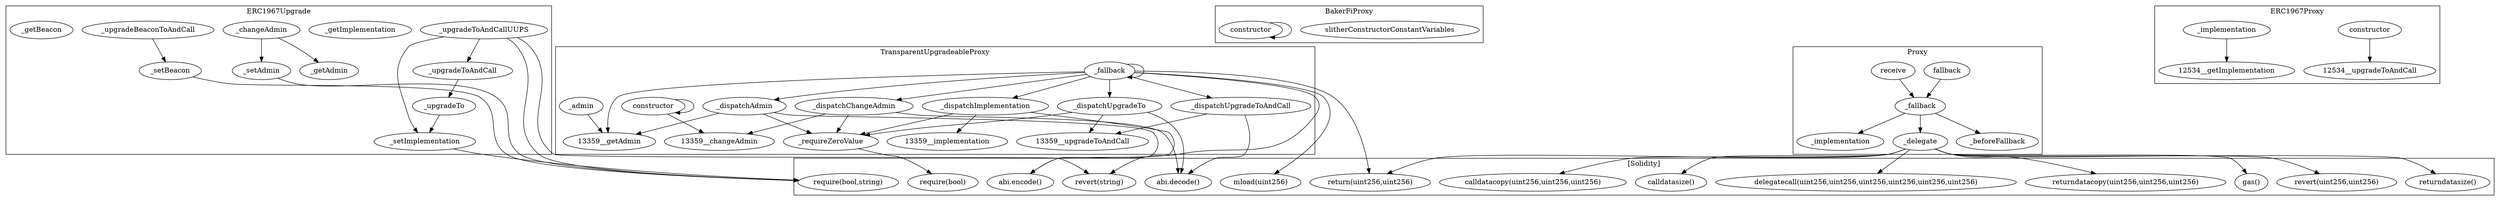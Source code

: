 strict digraph {
subgraph cluster_12838_ERC1967Upgrade {
label = "ERC1967Upgrade"
"12838__upgradeToAndCallUUPS" [label="_upgradeToAndCallUUPS"]
"12838__getAdmin" [label="_getAdmin"]
"12838__setBeacon" [label="_setBeacon"]
"12838__setImplementation" [label="_setImplementation"]
"12838__setAdmin" [label="_setAdmin"]
"12838__upgradeToAndCall" [label="_upgradeToAndCall"]
"12838__getImplementation" [label="_getImplementation"]
"12838__upgradeBeaconToAndCall" [label="_upgradeBeaconToAndCall"]
"12838__changeAdmin" [label="_changeAdmin"]
"12838__upgradeTo" [label="_upgradeTo"]
"12838__getBeacon" [label="_getBeacon"]
"12838__upgradeToAndCall" -> "12838__upgradeTo"
"12838__upgradeToAndCallUUPS" -> "12838__setImplementation"
"12838__changeAdmin" -> "12838__getAdmin"
"12838__upgradeBeaconToAndCall" -> "12838__setBeacon"
"12838__upgradeTo" -> "12838__setImplementation"
"12838__upgradeToAndCallUUPS" -> "12838__upgradeToAndCall"
"12838__changeAdmin" -> "12838__setAdmin"
}subgraph cluster_45932_BakerFiProxy {
label = "BakerFiProxy"
"45932_slitherConstructorConstantVariables" [label="slitherConstructorConstantVariables"]
"45932_constructor" [label="constructor"]
"45932_constructor" -> "45932_constructor"
}subgraph cluster_13359_TransparentUpgradeableProxy {
label = "TransparentUpgradeableProxy"
"13359__admin" [label="_admin"]
"13359__fallback" [label="_fallback"]
"13359__dispatchUpgradeTo" [label="_dispatchUpgradeTo"]
"13359__requireZeroValue" [label="_requireZeroValue"]
"13359__dispatchChangeAdmin" [label="_dispatchChangeAdmin"]
"13359__dispatchUpgradeToAndCall" [label="_dispatchUpgradeToAndCall"]
"13359__dispatchAdmin" [label="_dispatchAdmin"]
"13359__dispatchImplementation" [label="_dispatchImplementation"]
"13359_constructor" [label="constructor"]
"13359__dispatchUpgradeTo" -> "13359__upgradeToAndCall"
"13359__fallback" -> "13359__getAdmin"
"13359__fallback" -> "13359__dispatchUpgradeTo"
"13359__dispatchChangeAdmin" -> "13359__changeAdmin"
"13359__fallback" -> "13359__dispatchUpgradeToAndCall"
"13359__admin" -> "13359__getAdmin"
"13359__dispatchImplementation" -> "13359__implementation"
"13359__fallback" -> "13359__fallback"
"13359__dispatchAdmin" -> "13359__requireZeroValue"
"13359__dispatchChangeAdmin" -> "13359__requireZeroValue"
"13359__dispatchImplementation" -> "13359__requireZeroValue"
"13359__fallback" -> "13359__dispatchImplementation"
"13359_constructor" -> "13359__changeAdmin"
"13359__fallback" -> "13359__dispatchChangeAdmin"
"13359__dispatchAdmin" -> "13359__getAdmin"
"13359__fallback" -> "13359__dispatchAdmin"
"13359_constructor" -> "13359_constructor"
"13359__dispatchUpgradeToAndCall" -> "13359__upgradeToAndCall"
"13359__dispatchUpgradeTo" -> "13359__requireZeroValue"
}subgraph cluster_12534_ERC1967Proxy {
label = "ERC1967Proxy"
"12534_constructor" [label="constructor"]
"12534__implementation" [label="_implementation"]
"12534_constructor" -> "12534__upgradeToAndCall"
"12534__implementation" -> "12534__getImplementation"
}subgraph cluster_12890_Proxy {
label = "Proxy"
"12890_fallback" [label="fallback"]
"12890__fallback" [label="_fallback"]
"12890_receive" [label="receive"]
"12890__implementation" [label="_implementation"]
"12890__delegate" [label="_delegate"]
"12890__beforeFallback" [label="_beforeFallback"]
"12890__fallback" -> "12890__beforeFallback"
"12890__fallback" -> "12890__implementation"
"12890_receive" -> "12890__fallback"
"12890_fallback" -> "12890__fallback"
"12890__fallback" -> "12890__delegate"
}subgraph cluster_solidity {
label = "[Solidity]"
"returndatasize()" 
"revert(uint256,uint256)" 
"abi.encode()" 
"gas()" 
"returndatacopy(uint256,uint256,uint256)" 
"revert(string)" 
"require(bool)" 
"require(bool,string)" 
"return(uint256,uint256)" 
"delegatecall(uint256,uint256,uint256,uint256,uint256,uint256)" 
"abi.decode()" 
"calldatasize()" 
"mload(uint256)" 
"calldatacopy(uint256,uint256,uint256)" 
"12890__delegate" -> "returndatasize()"
"12838__setBeacon" -> "require(bool,string)"
"12838__upgradeToAndCallUUPS" -> "revert(string)"
"12890__delegate" -> "gas()"
"13359__dispatchUpgradeTo" -> "abi.decode()"
"13359__fallback" -> "mload(uint256)"
"12838__upgradeToAndCallUUPS" -> "require(bool,string)"
"12838__setImplementation" -> "require(bool,string)"
"13359__dispatchAdmin" -> "abi.encode()"
"13359__fallback" -> "revert(string)"
"13359__fallback" -> "return(uint256,uint256)"
"13359__dispatchChangeAdmin" -> "abi.decode()"
"12890__delegate" -> "return(uint256,uint256)"
"12890__delegate" -> "revert(uint256,uint256)"
"12890__delegate" -> "returndatacopy(uint256,uint256,uint256)"
"12890__delegate" -> "calldatasize()"
"12890__delegate" -> "calldatacopy(uint256,uint256,uint256)"
"12890__delegate" -> "delegatecall(uint256,uint256,uint256,uint256,uint256,uint256)"
"13359__dispatchUpgradeToAndCall" -> "abi.decode()"
"13359__dispatchImplementation" -> "abi.encode()"
"12838__setAdmin" -> "require(bool,string)"
"13359__requireZeroValue" -> "require(bool)"
}
}